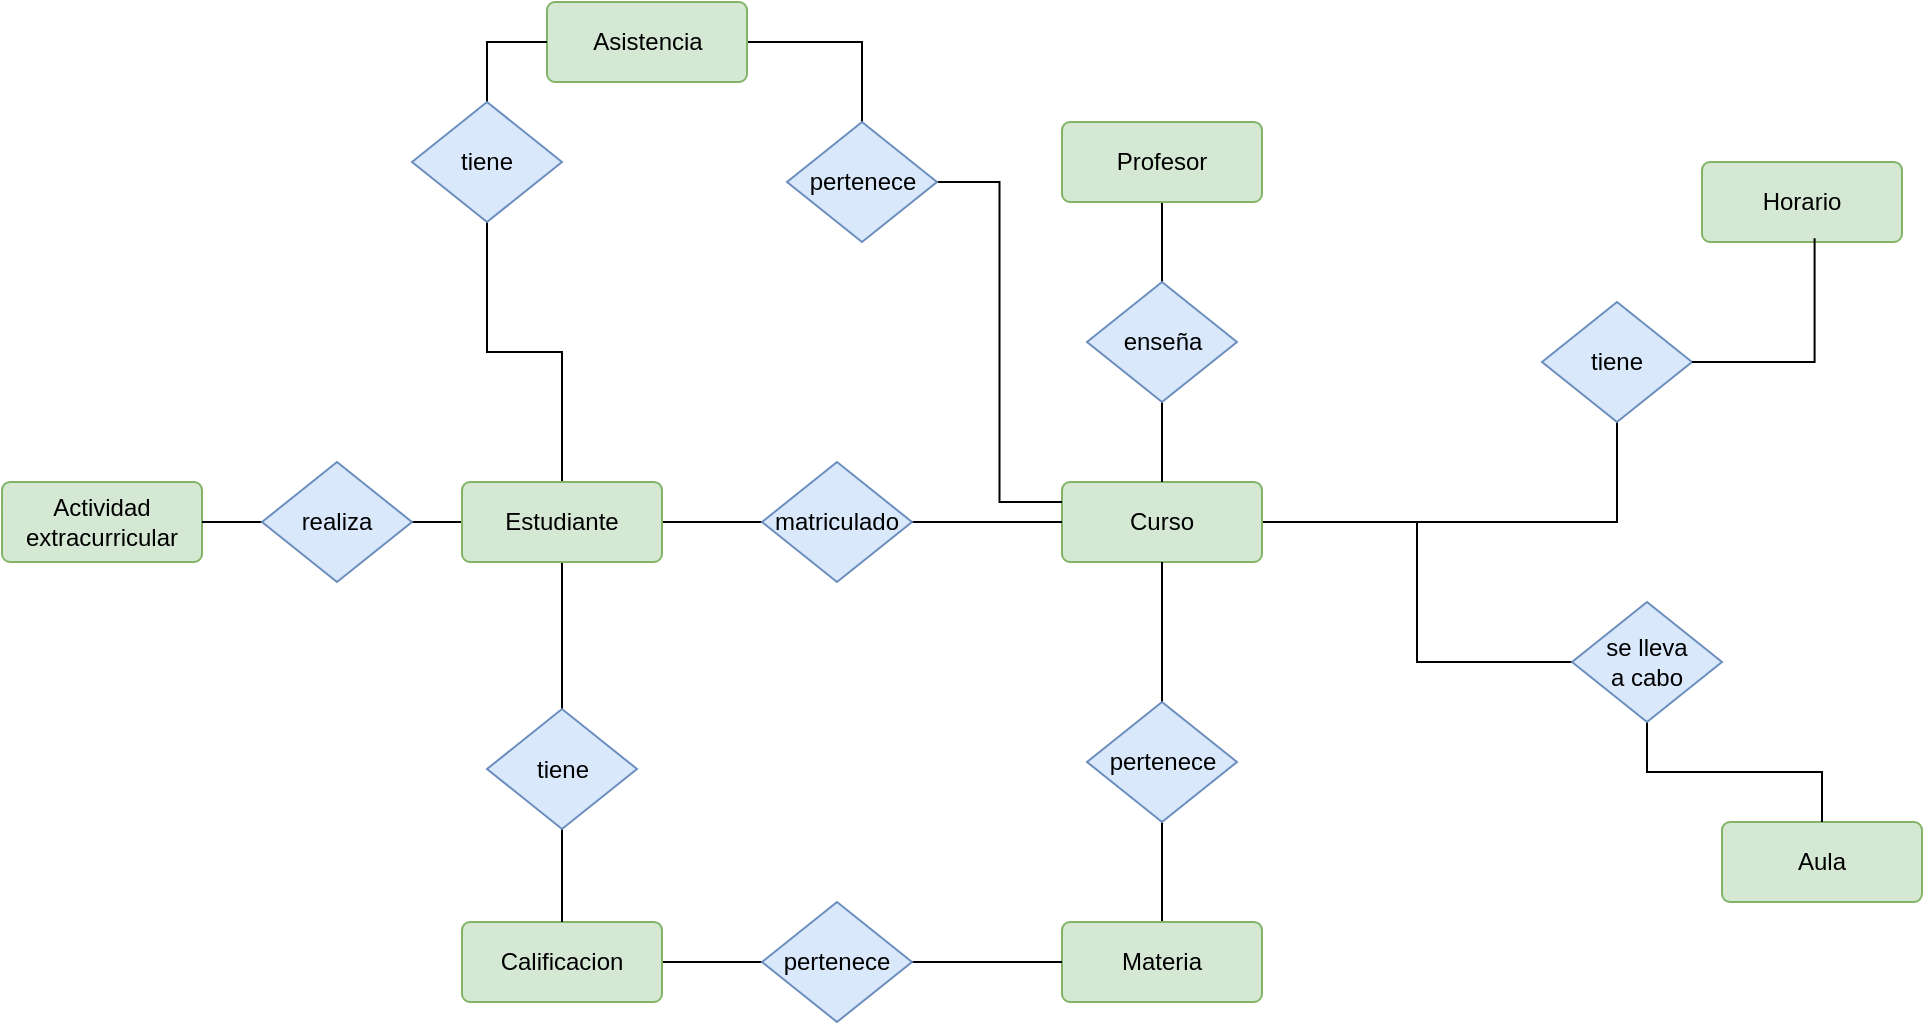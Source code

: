 <mxfile version="22.0.2" type="github">
  <diagram name="Página-1" id="Q0zMQ-xZ32Mi5YnVl1sj">
    <mxGraphModel dx="1217" dy="1620" grid="1" gridSize="10" guides="1" tooltips="1" connect="1" arrows="1" fold="1" page="1" pageScale="1" pageWidth="1169" pageHeight="827" math="0" shadow="0">
      <root>
        <mxCell id="0" />
        <mxCell id="1" parent="0" />
        <mxCell id="ygTdehbAq-0x71xvV1Jb-32" style="edgeStyle=orthogonalEdgeStyle;rounded=0;orthogonalLoop=1;jettySize=auto;html=1;endArrow=none;endFill=0;" edge="1" parent="1" source="ygTdehbAq-0x71xvV1Jb-1" target="ygTdehbAq-0x71xvV1Jb-18">
          <mxGeometry relative="1" as="geometry" />
        </mxCell>
        <mxCell id="ygTdehbAq-0x71xvV1Jb-36" style="edgeStyle=orthogonalEdgeStyle;rounded=0;orthogonalLoop=1;jettySize=auto;html=1;endArrow=none;endFill=0;" edge="1" parent="1" source="ygTdehbAq-0x71xvV1Jb-1" target="ygTdehbAq-0x71xvV1Jb-25">
          <mxGeometry relative="1" as="geometry" />
        </mxCell>
        <mxCell id="ygTdehbAq-0x71xvV1Jb-38" style="edgeStyle=orthogonalEdgeStyle;rounded=0;orthogonalLoop=1;jettySize=auto;html=1;endArrow=none;endFill=0;" edge="1" parent="1" source="ygTdehbAq-0x71xvV1Jb-1" target="ygTdehbAq-0x71xvV1Jb-23">
          <mxGeometry relative="1" as="geometry" />
        </mxCell>
        <mxCell id="ygTdehbAq-0x71xvV1Jb-42" style="edgeStyle=orthogonalEdgeStyle;rounded=0;orthogonalLoop=1;jettySize=auto;html=1;endArrow=none;endFill=0;" edge="1" parent="1" source="ygTdehbAq-0x71xvV1Jb-1" target="ygTdehbAq-0x71xvV1Jb-27">
          <mxGeometry relative="1" as="geometry" />
        </mxCell>
        <mxCell id="ygTdehbAq-0x71xvV1Jb-1" value="Estudiante" style="rounded=1;arcSize=10;whiteSpace=wrap;html=1;align=center;fillColor=#d5e8d4;strokeColor=#82b366;" vertex="1" parent="1">
          <mxGeometry x="340" y="300" width="100" height="40" as="geometry" />
        </mxCell>
        <mxCell id="ygTdehbAq-0x71xvV1Jb-44" style="edgeStyle=orthogonalEdgeStyle;rounded=0;orthogonalLoop=1;jettySize=auto;html=1;entryX=0;entryY=0.5;entryDx=0;entryDy=0;endArrow=none;endFill=0;" edge="1" parent="1" source="ygTdehbAq-0x71xvV1Jb-2" target="ygTdehbAq-0x71xvV1Jb-21">
          <mxGeometry relative="1" as="geometry" />
        </mxCell>
        <mxCell id="ygTdehbAq-0x71xvV1Jb-46" style="edgeStyle=orthogonalEdgeStyle;rounded=0;orthogonalLoop=1;jettySize=auto;html=1;endArrow=none;endFill=0;" edge="1" parent="1" source="ygTdehbAq-0x71xvV1Jb-2" target="ygTdehbAq-0x71xvV1Jb-22">
          <mxGeometry relative="1" as="geometry" />
        </mxCell>
        <mxCell id="ygTdehbAq-0x71xvV1Jb-2" value="Curso" style="rounded=1;arcSize=10;whiteSpace=wrap;html=1;align=center;fillColor=#d5e8d4;strokeColor=#82b366;" vertex="1" parent="1">
          <mxGeometry x="640" y="300" width="100" height="40" as="geometry" />
        </mxCell>
        <mxCell id="ygTdehbAq-0x71xvV1Jb-28" style="edgeStyle=orthogonalEdgeStyle;rounded=0;orthogonalLoop=1;jettySize=auto;html=1;entryX=0.5;entryY=0;entryDx=0;entryDy=0;endArrow=none;endFill=0;" edge="1" parent="1" source="ygTdehbAq-0x71xvV1Jb-3" target="ygTdehbAq-0x71xvV1Jb-19">
          <mxGeometry relative="1" as="geometry" />
        </mxCell>
        <mxCell id="ygTdehbAq-0x71xvV1Jb-3" value="Profesor" style="rounded=1;arcSize=10;whiteSpace=wrap;html=1;align=center;fillColor=#d5e8d4;strokeColor=#82b366;" vertex="1" parent="1">
          <mxGeometry x="640" y="120" width="100" height="40" as="geometry" />
        </mxCell>
        <mxCell id="ygTdehbAq-0x71xvV1Jb-4" value="Aula" style="rounded=1;arcSize=10;whiteSpace=wrap;html=1;align=center;fillColor=#d5e8d4;strokeColor=#82b366;" vertex="1" parent="1">
          <mxGeometry x="970" y="470" width="100" height="40" as="geometry" />
        </mxCell>
        <mxCell id="ygTdehbAq-0x71xvV1Jb-5" value="&lt;div&gt;Horario&lt;/div&gt;" style="rounded=1;arcSize=10;whiteSpace=wrap;html=1;align=center;fillColor=#d5e8d4;strokeColor=#82b366;" vertex="1" parent="1">
          <mxGeometry x="960" y="140" width="100" height="40" as="geometry" />
        </mxCell>
        <mxCell id="ygTdehbAq-0x71xvV1Jb-30" style="edgeStyle=orthogonalEdgeStyle;rounded=0;orthogonalLoop=1;jettySize=auto;html=1;endArrow=none;endFill=0;" edge="1" parent="1" source="ygTdehbAq-0x71xvV1Jb-7" target="ygTdehbAq-0x71xvV1Jb-20">
          <mxGeometry relative="1" as="geometry" />
        </mxCell>
        <mxCell id="ygTdehbAq-0x71xvV1Jb-7" value="&lt;div&gt;Materia&lt;/div&gt;" style="rounded=1;arcSize=10;whiteSpace=wrap;html=1;align=center;fillColor=#d5e8d4;strokeColor=#82b366;" vertex="1" parent="1">
          <mxGeometry x="640" y="520" width="100" height="40" as="geometry" />
        </mxCell>
        <mxCell id="ygTdehbAq-0x71xvV1Jb-40" style="edgeStyle=orthogonalEdgeStyle;rounded=0;orthogonalLoop=1;jettySize=auto;html=1;entryX=0;entryY=0.5;entryDx=0;entryDy=0;endArrow=none;endFill=0;" edge="1" parent="1" source="ygTdehbAq-0x71xvV1Jb-8" target="ygTdehbAq-0x71xvV1Jb-24">
          <mxGeometry relative="1" as="geometry" />
        </mxCell>
        <mxCell id="ygTdehbAq-0x71xvV1Jb-8" value="Calificacion" style="rounded=1;arcSize=10;whiteSpace=wrap;html=1;align=center;fillColor=#d5e8d4;strokeColor=#82b366;" vertex="1" parent="1">
          <mxGeometry x="340" y="520" width="100" height="40" as="geometry" />
        </mxCell>
        <mxCell id="ygTdehbAq-0x71xvV1Jb-34" style="edgeStyle=orthogonalEdgeStyle;rounded=0;orthogonalLoop=1;jettySize=auto;html=1;entryX=0.5;entryY=0;entryDx=0;entryDy=0;endArrow=none;endFill=0;" edge="1" parent="1" source="ygTdehbAq-0x71xvV1Jb-9" target="ygTdehbAq-0x71xvV1Jb-26">
          <mxGeometry relative="1" as="geometry" />
        </mxCell>
        <mxCell id="ygTdehbAq-0x71xvV1Jb-9" value="Asistencia" style="rounded=1;arcSize=10;whiteSpace=wrap;html=1;align=center;fillColor=#d5e8d4;strokeColor=#82b366;" vertex="1" parent="1">
          <mxGeometry x="382.5" y="60" width="100" height="40" as="geometry" />
        </mxCell>
        <mxCell id="ygTdehbAq-0x71xvV1Jb-10" value="Actividad extracurricular" style="rounded=1;arcSize=10;whiteSpace=wrap;html=1;align=center;fillColor=#d5e8d4;strokeColor=#82b366;" vertex="1" parent="1">
          <mxGeometry x="110" y="300" width="100" height="40" as="geometry" />
        </mxCell>
        <mxCell id="ygTdehbAq-0x71xvV1Jb-33" style="edgeStyle=orthogonalEdgeStyle;rounded=0;orthogonalLoop=1;jettySize=auto;html=1;endArrow=none;endFill=0;" edge="1" parent="1" source="ygTdehbAq-0x71xvV1Jb-18" target="ygTdehbAq-0x71xvV1Jb-2">
          <mxGeometry relative="1" as="geometry" />
        </mxCell>
        <mxCell id="ygTdehbAq-0x71xvV1Jb-18" value="matriculado" style="shape=rhombus;perimeter=rhombusPerimeter;whiteSpace=wrap;html=1;align=center;fillColor=#dae8fc;strokeColor=#6c8ebf;" vertex="1" parent="1">
          <mxGeometry x="490" y="290" width="75" height="60" as="geometry" />
        </mxCell>
        <mxCell id="ygTdehbAq-0x71xvV1Jb-29" style="edgeStyle=orthogonalEdgeStyle;rounded=0;orthogonalLoop=1;jettySize=auto;html=1;endArrow=none;endFill=0;" edge="1" parent="1" source="ygTdehbAq-0x71xvV1Jb-19" target="ygTdehbAq-0x71xvV1Jb-2">
          <mxGeometry relative="1" as="geometry" />
        </mxCell>
        <mxCell id="ygTdehbAq-0x71xvV1Jb-19" value="enseña" style="shape=rhombus;perimeter=rhombusPerimeter;whiteSpace=wrap;html=1;align=center;fillColor=#dae8fc;strokeColor=#6c8ebf;" vertex="1" parent="1">
          <mxGeometry x="652.5" y="200" width="75" height="60" as="geometry" />
        </mxCell>
        <mxCell id="ygTdehbAq-0x71xvV1Jb-31" style="edgeStyle=orthogonalEdgeStyle;rounded=0;orthogonalLoop=1;jettySize=auto;html=1;endArrow=none;endFill=0;" edge="1" parent="1" source="ygTdehbAq-0x71xvV1Jb-20" target="ygTdehbAq-0x71xvV1Jb-2">
          <mxGeometry relative="1" as="geometry" />
        </mxCell>
        <mxCell id="ygTdehbAq-0x71xvV1Jb-20" value="pertenece" style="shape=rhombus;perimeter=rhombusPerimeter;whiteSpace=wrap;html=1;align=center;fillColor=#dae8fc;strokeColor=#6c8ebf;" vertex="1" parent="1">
          <mxGeometry x="652.5" y="410" width="75" height="60" as="geometry" />
        </mxCell>
        <mxCell id="ygTdehbAq-0x71xvV1Jb-45" style="edgeStyle=orthogonalEdgeStyle;rounded=0;orthogonalLoop=1;jettySize=auto;html=1;endArrow=none;endFill=0;" edge="1" parent="1" source="ygTdehbAq-0x71xvV1Jb-21" target="ygTdehbAq-0x71xvV1Jb-4">
          <mxGeometry relative="1" as="geometry" />
        </mxCell>
        <mxCell id="ygTdehbAq-0x71xvV1Jb-21" value="&lt;div&gt;se lleva&lt;/div&gt;&lt;div&gt;a cabo&lt;br&gt;&lt;/div&gt;" style="shape=rhombus;perimeter=rhombusPerimeter;whiteSpace=wrap;html=1;align=center;fillColor=#dae8fc;strokeColor=#6c8ebf;" vertex="1" parent="1">
          <mxGeometry x="895" y="360" width="75" height="60" as="geometry" />
        </mxCell>
        <mxCell id="ygTdehbAq-0x71xvV1Jb-22" value="tiene" style="shape=rhombus;perimeter=rhombusPerimeter;whiteSpace=wrap;html=1;align=center;fillColor=#dae8fc;strokeColor=#6c8ebf;" vertex="1" parent="1">
          <mxGeometry x="880" y="210" width="75" height="60" as="geometry" />
        </mxCell>
        <mxCell id="ygTdehbAq-0x71xvV1Jb-39" style="edgeStyle=orthogonalEdgeStyle;rounded=0;orthogonalLoop=1;jettySize=auto;html=1;endArrow=none;endFill=0;" edge="1" parent="1" source="ygTdehbAq-0x71xvV1Jb-23" target="ygTdehbAq-0x71xvV1Jb-8">
          <mxGeometry relative="1" as="geometry" />
        </mxCell>
        <mxCell id="ygTdehbAq-0x71xvV1Jb-23" value="tiene" style="shape=rhombus;perimeter=rhombusPerimeter;whiteSpace=wrap;html=1;align=center;fillColor=#dae8fc;strokeColor=#6c8ebf;" vertex="1" parent="1">
          <mxGeometry x="352.5" y="413.5" width="75" height="60" as="geometry" />
        </mxCell>
        <mxCell id="ygTdehbAq-0x71xvV1Jb-41" style="edgeStyle=orthogonalEdgeStyle;rounded=0;orthogonalLoop=1;jettySize=auto;html=1;endArrow=none;endFill=0;" edge="1" parent="1" source="ygTdehbAq-0x71xvV1Jb-24" target="ygTdehbAq-0x71xvV1Jb-7">
          <mxGeometry relative="1" as="geometry" />
        </mxCell>
        <mxCell id="ygTdehbAq-0x71xvV1Jb-24" value="pertenece" style="shape=rhombus;perimeter=rhombusPerimeter;whiteSpace=wrap;html=1;align=center;fillColor=#dae8fc;strokeColor=#6c8ebf;" vertex="1" parent="1">
          <mxGeometry x="490" y="510" width="75" height="60" as="geometry" />
        </mxCell>
        <mxCell id="ygTdehbAq-0x71xvV1Jb-37" style="edgeStyle=orthogonalEdgeStyle;rounded=0;orthogonalLoop=1;jettySize=auto;html=1;entryX=0;entryY=0.5;entryDx=0;entryDy=0;endArrow=none;endFill=0;" edge="1" parent="1" source="ygTdehbAq-0x71xvV1Jb-25" target="ygTdehbAq-0x71xvV1Jb-9">
          <mxGeometry relative="1" as="geometry" />
        </mxCell>
        <mxCell id="ygTdehbAq-0x71xvV1Jb-25" value="tiene" style="shape=rhombus;perimeter=rhombusPerimeter;whiteSpace=wrap;html=1;align=center;fillColor=#dae8fc;strokeColor=#6c8ebf;" vertex="1" parent="1">
          <mxGeometry x="315" y="110" width="75" height="60" as="geometry" />
        </mxCell>
        <mxCell id="ygTdehbAq-0x71xvV1Jb-35" style="edgeStyle=orthogonalEdgeStyle;rounded=0;orthogonalLoop=1;jettySize=auto;html=1;entryX=0;entryY=0.25;entryDx=0;entryDy=0;endArrow=none;endFill=0;" edge="1" parent="1" source="ygTdehbAq-0x71xvV1Jb-26" target="ygTdehbAq-0x71xvV1Jb-2">
          <mxGeometry relative="1" as="geometry" />
        </mxCell>
        <mxCell id="ygTdehbAq-0x71xvV1Jb-26" value="pertenece" style="shape=rhombus;perimeter=rhombusPerimeter;whiteSpace=wrap;html=1;align=center;fillColor=#dae8fc;strokeColor=#6c8ebf;" vertex="1" parent="1">
          <mxGeometry x="502.5" y="120" width="75" height="60" as="geometry" />
        </mxCell>
        <mxCell id="ygTdehbAq-0x71xvV1Jb-43" style="edgeStyle=orthogonalEdgeStyle;rounded=0;orthogonalLoop=1;jettySize=auto;html=1;endArrow=none;endFill=0;" edge="1" parent="1" source="ygTdehbAq-0x71xvV1Jb-27" target="ygTdehbAq-0x71xvV1Jb-10">
          <mxGeometry relative="1" as="geometry" />
        </mxCell>
        <mxCell id="ygTdehbAq-0x71xvV1Jb-27" value="realiza" style="shape=rhombus;perimeter=rhombusPerimeter;whiteSpace=wrap;html=1;align=center;fillColor=#dae8fc;strokeColor=#6c8ebf;" vertex="1" parent="1">
          <mxGeometry x="240" y="290" width="75" height="60" as="geometry" />
        </mxCell>
        <mxCell id="ygTdehbAq-0x71xvV1Jb-48" style="edgeStyle=orthogonalEdgeStyle;rounded=0;orthogonalLoop=1;jettySize=auto;html=1;entryX=0.563;entryY=0.954;entryDx=0;entryDy=0;entryPerimeter=0;endArrow=none;endFill=0;" edge="1" parent="1" source="ygTdehbAq-0x71xvV1Jb-22" target="ygTdehbAq-0x71xvV1Jb-5">
          <mxGeometry relative="1" as="geometry" />
        </mxCell>
      </root>
    </mxGraphModel>
  </diagram>
</mxfile>
